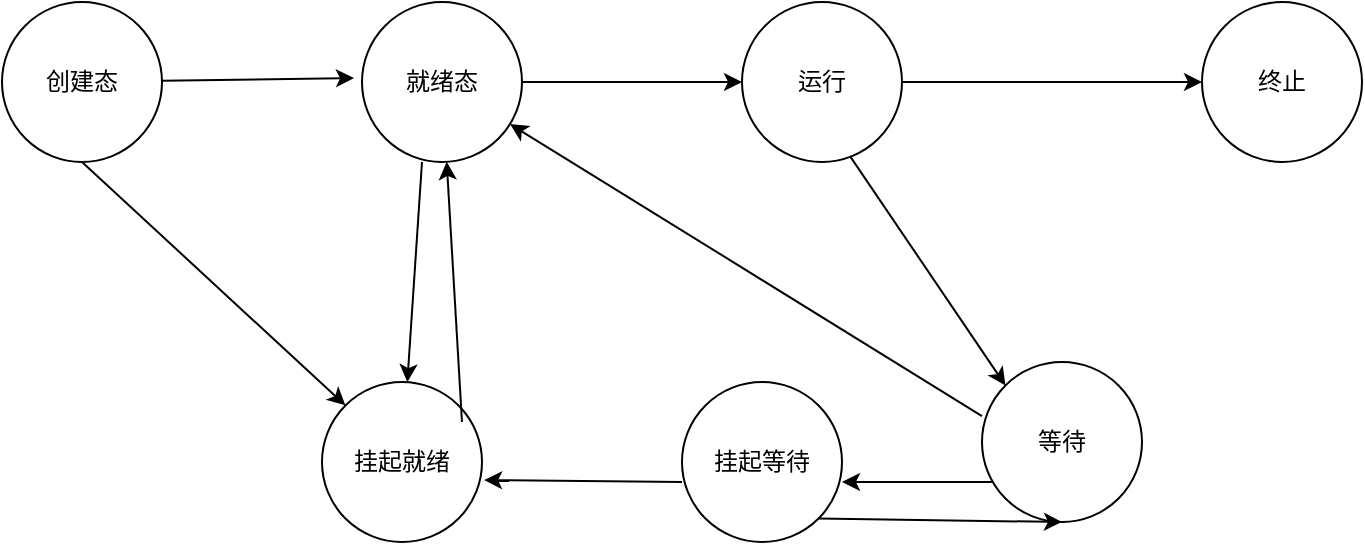 <mxfile version="13.9.3" type="device"><diagram id="5xAYxAxHS97CyZQCFFzg" name="第 1 页"><mxGraphModel dx="868" dy="450" grid="1" gridSize="10" guides="1" tooltips="1" connect="1" arrows="1" fold="1" page="1" pageScale="1" pageWidth="827" pageHeight="1169" math="0" shadow="0"><root><mxCell id="0"/><mxCell id="1" parent="0"/><mxCell id="rkAd9U_2bsnZo_S3BoEe-1" value="创建态" style="ellipse;whiteSpace=wrap;html=1;aspect=fixed;" vertex="1" parent="1"><mxGeometry x="80" y="90" width="80" height="80" as="geometry"/></mxCell><mxCell id="rkAd9U_2bsnZo_S3BoEe-2" value="就绪态" style="ellipse;whiteSpace=wrap;html=1;aspect=fixed;" vertex="1" parent="1"><mxGeometry x="260" y="90" width="80" height="80" as="geometry"/></mxCell><mxCell id="rkAd9U_2bsnZo_S3BoEe-3" value="运行" style="ellipse;whiteSpace=wrap;html=1;aspect=fixed;" vertex="1" parent="1"><mxGeometry x="450" y="90" width="80" height="80" as="geometry"/></mxCell><mxCell id="rkAd9U_2bsnZo_S3BoEe-4" value="终止" style="ellipse;whiteSpace=wrap;html=1;aspect=fixed;" vertex="1" parent="1"><mxGeometry x="680" y="90" width="80" height="80" as="geometry"/></mxCell><mxCell id="rkAd9U_2bsnZo_S3BoEe-5" value="等待" style="ellipse;whiteSpace=wrap;html=1;aspect=fixed;" vertex="1" parent="1"><mxGeometry x="570" y="270" width="80" height="80" as="geometry"/></mxCell><mxCell id="rkAd9U_2bsnZo_S3BoEe-6" value="挂起就绪" style="ellipse;whiteSpace=wrap;html=1;aspect=fixed;" vertex="1" parent="1"><mxGeometry x="240" y="280" width="80" height="80" as="geometry"/></mxCell><mxCell id="rkAd9U_2bsnZo_S3BoEe-7" value="挂起等待" style="ellipse;whiteSpace=wrap;html=1;aspect=fixed;" vertex="1" parent="1"><mxGeometry x="420" y="280" width="80" height="80" as="geometry"/></mxCell><mxCell id="rkAd9U_2bsnZo_S3BoEe-8" value="" style="endArrow=classic;html=1;" edge="1" parent="1" source="rkAd9U_2bsnZo_S3BoEe-1"><mxGeometry width="50" height="50" relative="1" as="geometry"><mxPoint x="160" y="180" as="sourcePoint"/><mxPoint x="256" y="128" as="targetPoint"/></mxGeometry></mxCell><mxCell id="rkAd9U_2bsnZo_S3BoEe-9" value="" style="endArrow=classic;html=1;entryX=0;entryY=0.5;entryDx=0;entryDy=0;" edge="1" parent="1" target="rkAd9U_2bsnZo_S3BoEe-3"><mxGeometry width="50" height="50" relative="1" as="geometry"><mxPoint x="340" y="130" as="sourcePoint"/><mxPoint x="390" y="80" as="targetPoint"/></mxGeometry></mxCell><mxCell id="rkAd9U_2bsnZo_S3BoEe-10" value="" style="endArrow=classic;html=1;entryX=0;entryY=0.5;entryDx=0;entryDy=0;" edge="1" parent="1" target="rkAd9U_2bsnZo_S3BoEe-4"><mxGeometry width="50" height="50" relative="1" as="geometry"><mxPoint x="530" y="130" as="sourcePoint"/><mxPoint x="580" y="80" as="targetPoint"/></mxGeometry></mxCell><mxCell id="rkAd9U_2bsnZo_S3BoEe-12" value="" style="endArrow=classic;html=1;exitX=0;exitY=0.338;exitDx=0;exitDy=0;exitPerimeter=0;" edge="1" parent="1" source="rkAd9U_2bsnZo_S3BoEe-5" target="rkAd9U_2bsnZo_S3BoEe-2"><mxGeometry width="50" height="50" relative="1" as="geometry"><mxPoint x="260" y="250" as="sourcePoint"/><mxPoint x="310" y="200" as="targetPoint"/></mxGeometry></mxCell><mxCell id="rkAd9U_2bsnZo_S3BoEe-13" value="" style="endArrow=classic;html=1;exitX=0.063;exitY=0.75;exitDx=0;exitDy=0;exitPerimeter=0;" edge="1" parent="1" source="rkAd9U_2bsnZo_S3BoEe-5"><mxGeometry width="50" height="50" relative="1" as="geometry"><mxPoint x="90" y="410" as="sourcePoint"/><mxPoint x="500" y="330" as="targetPoint"/></mxGeometry></mxCell><mxCell id="rkAd9U_2bsnZo_S3BoEe-14" value="" style="endArrow=classic;html=1;exitX=0.675;exitY=0.963;exitDx=0;exitDy=0;exitPerimeter=0;entryX=0;entryY=0;entryDx=0;entryDy=0;" edge="1" parent="1" source="rkAd9U_2bsnZo_S3BoEe-3" target="rkAd9U_2bsnZo_S3BoEe-5"><mxGeometry width="50" height="50" relative="1" as="geometry"><mxPoint x="520" y="220" as="sourcePoint"/><mxPoint x="570" y="170" as="targetPoint"/></mxGeometry></mxCell><mxCell id="rkAd9U_2bsnZo_S3BoEe-15" value="" style="endArrow=classic;html=1;" edge="1" parent="1" target="rkAd9U_2bsnZo_S3BoEe-2"><mxGeometry width="50" height="50" relative="1" as="geometry"><mxPoint x="310" y="300" as="sourcePoint"/><mxPoint x="360" y="250" as="targetPoint"/></mxGeometry></mxCell><mxCell id="rkAd9U_2bsnZo_S3BoEe-16" value="" style="endArrow=classic;html=1;entryX=1.013;entryY=0.613;entryDx=0;entryDy=0;entryPerimeter=0;" edge="1" parent="1" target="rkAd9U_2bsnZo_S3BoEe-6"><mxGeometry width="50" height="50" relative="1" as="geometry"><mxPoint x="420" y="330" as="sourcePoint"/><mxPoint x="470" y="280" as="targetPoint"/></mxGeometry></mxCell><mxCell id="rkAd9U_2bsnZo_S3BoEe-17" value="" style="endArrow=classic;html=1;exitX=0.5;exitY=1;exitDx=0;exitDy=0;entryX=0;entryY=0;entryDx=0;entryDy=0;" edge="1" parent="1" source="rkAd9U_2bsnZo_S3BoEe-1" target="rkAd9U_2bsnZo_S3BoEe-6"><mxGeometry width="50" height="50" relative="1" as="geometry"><mxPoint x="70" y="280" as="sourcePoint"/><mxPoint x="120" y="230" as="targetPoint"/></mxGeometry></mxCell><mxCell id="rkAd9U_2bsnZo_S3BoEe-18" value="" style="endArrow=classic;html=1;" edge="1" parent="1" target="rkAd9U_2bsnZo_S3BoEe-6"><mxGeometry width="50" height="50" relative="1" as="geometry"><mxPoint x="290" y="170" as="sourcePoint"/><mxPoint x="340" y="120" as="targetPoint"/></mxGeometry></mxCell><mxCell id="rkAd9U_2bsnZo_S3BoEe-19" value="" style="endArrow=classic;html=1;exitX=1;exitY=1;exitDx=0;exitDy=0;entryX=0.5;entryY=1;entryDx=0;entryDy=0;" edge="1" parent="1" source="rkAd9U_2bsnZo_S3BoEe-7" target="rkAd9U_2bsnZo_S3BoEe-5"><mxGeometry width="50" height="50" relative="1" as="geometry"><mxPoint x="550" y="430" as="sourcePoint"/><mxPoint x="600" y="380" as="targetPoint"/></mxGeometry></mxCell></root></mxGraphModel></diagram></mxfile>